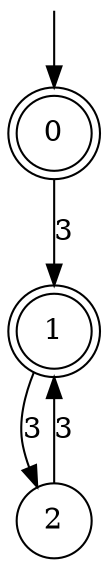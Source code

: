 digraph g {

	s0 [shape="doublecircle" label="0"];
	s1 [shape="doublecircle" label="1"];
	s2 [shape="circle" label="2"];
	s0 -> s1 [label="3"];
	s1 -> s2 [label="3"];
	s2 -> s1 [label="3"];

__start0 [label="" shape="none" width="0" height="0"];
__start0 -> s0;

}
